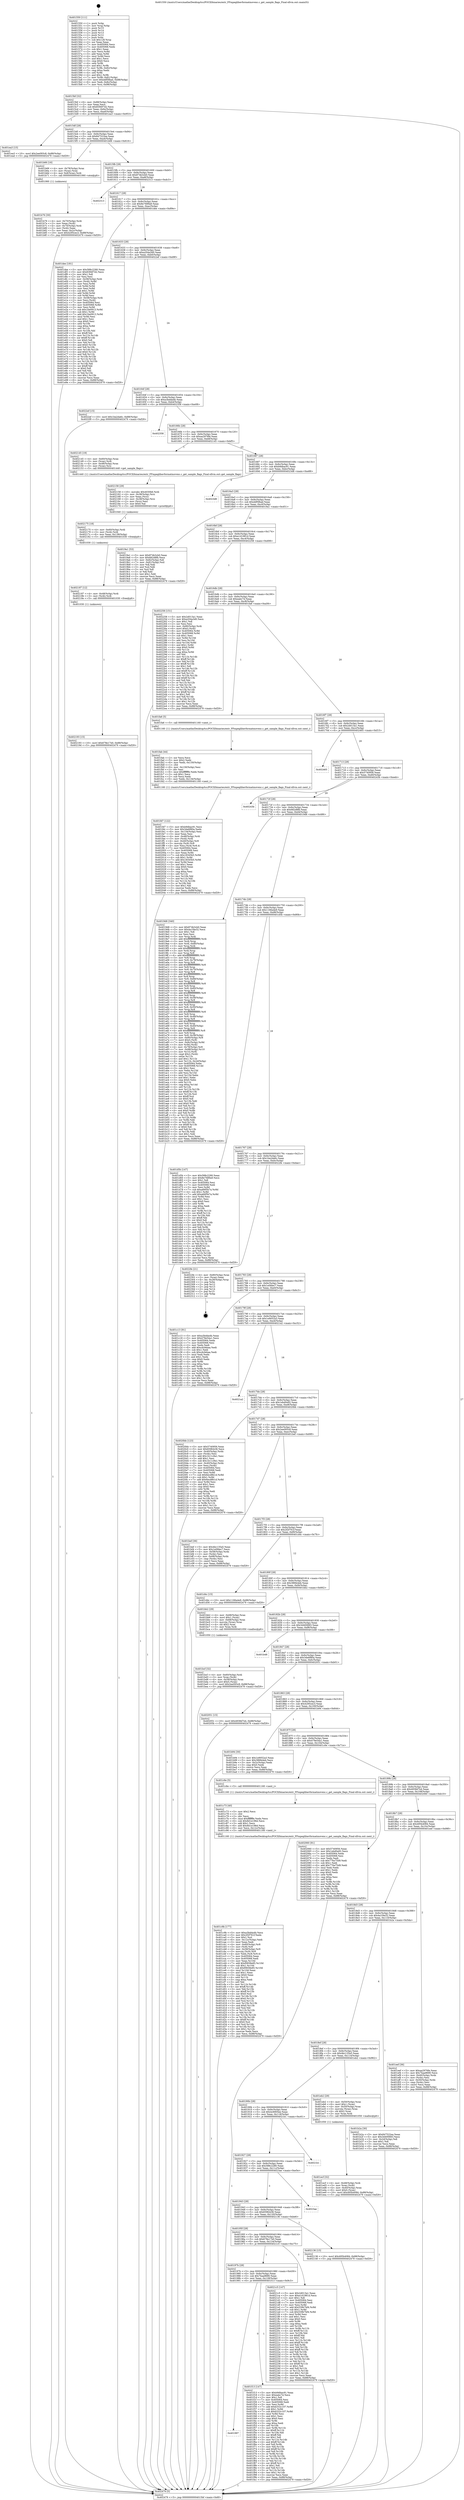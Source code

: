 digraph "0x401550" {
  label = "0x401550 (/mnt/c/Users/mathe/Desktop/tcc/POCII/binaries/extr_FFmpeglibavformatmovenc.c_get_sample_flags_Final-ollvm.out::main(0))"
  labelloc = "t"
  node[shape=record]

  Entry [label="",width=0.3,height=0.3,shape=circle,fillcolor=black,style=filled]
  "0x4015bf" [label="{
     0x4015bf [32]\l
     | [instrs]\l
     &nbsp;&nbsp;0x4015bf \<+6\>: mov -0x88(%rbp),%eax\l
     &nbsp;&nbsp;0x4015c5 \<+2\>: mov %eax,%ecx\l
     &nbsp;&nbsp;0x4015c7 \<+6\>: sub $0x83f497d2,%ecx\l
     &nbsp;&nbsp;0x4015cd \<+6\>: mov %eax,-0x9c(%rbp)\l
     &nbsp;&nbsp;0x4015d3 \<+6\>: mov %ecx,-0xa0(%rbp)\l
     &nbsp;&nbsp;0x4015d9 \<+6\>: je 0000000000401ea3 \<main+0x953\>\l
  }"]
  "0x401ea3" [label="{
     0x401ea3 [15]\l
     | [instrs]\l
     &nbsp;&nbsp;0x401ea3 \<+10\>: movl $0x2ee093c8,-0x88(%rbp)\l
     &nbsp;&nbsp;0x401ead \<+5\>: jmp 0000000000402479 \<main+0xf29\>\l
  }"]
  "0x4015df" [label="{
     0x4015df [28]\l
     | [instrs]\l
     &nbsp;&nbsp;0x4015df \<+5\>: jmp 00000000004015e4 \<main+0x94\>\l
     &nbsp;&nbsp;0x4015e4 \<+6\>: mov -0x9c(%rbp),%eax\l
     &nbsp;&nbsp;0x4015ea \<+5\>: sub $0x847522ea,%eax\l
     &nbsp;&nbsp;0x4015ef \<+6\>: mov %eax,-0xa4(%rbp)\l
     &nbsp;&nbsp;0x4015f5 \<+6\>: je 0000000000401b66 \<main+0x616\>\l
  }"]
  Exit [label="",width=0.3,height=0.3,shape=circle,fillcolor=black,style=filled,peripheries=2]
  "0x401b66" [label="{
     0x401b66 [16]\l
     | [instrs]\l
     &nbsp;&nbsp;0x401b66 \<+4\>: mov -0x78(%rbp),%rax\l
     &nbsp;&nbsp;0x401b6a \<+3\>: mov (%rax),%rax\l
     &nbsp;&nbsp;0x401b6d \<+4\>: mov 0x8(%rax),%rdi\l
     &nbsp;&nbsp;0x401b71 \<+5\>: call 0000000000401060 \<atoi@plt\>\l
     | [calls]\l
     &nbsp;&nbsp;0x401060 \{1\} (unknown)\l
  }"]
  "0x4015fb" [label="{
     0x4015fb [28]\l
     | [instrs]\l
     &nbsp;&nbsp;0x4015fb \<+5\>: jmp 0000000000401600 \<main+0xb0\>\l
     &nbsp;&nbsp;0x401600 \<+6\>: mov -0x9c(%rbp),%eax\l
     &nbsp;&nbsp;0x401606 \<+5\>: sub $0x874b3cb0,%eax\l
     &nbsp;&nbsp;0x40160b \<+6\>: mov %eax,-0xa8(%rbp)\l
     &nbsp;&nbsp;0x401611 \<+6\>: je 0000000000402313 \<main+0xdc3\>\l
  }"]
  "0x402193" [label="{
     0x402193 [15]\l
     | [instrs]\l
     &nbsp;&nbsp;0x402193 \<+10\>: movl $0x678e17e0,-0x88(%rbp)\l
     &nbsp;&nbsp;0x40219d \<+5\>: jmp 0000000000402479 \<main+0xf29\>\l
  }"]
  "0x402313" [label="{
     0x402313\l
  }", style=dashed]
  "0x401617" [label="{
     0x401617 [28]\l
     | [instrs]\l
     &nbsp;&nbsp;0x401617 \<+5\>: jmp 000000000040161c \<main+0xcc\>\l
     &nbsp;&nbsp;0x40161c \<+6\>: mov -0x9c(%rbp),%eax\l
     &nbsp;&nbsp;0x401622 \<+5\>: sub $0x8e7689a9,%eax\l
     &nbsp;&nbsp;0x401627 \<+6\>: mov %eax,-0xac(%rbp)\l
     &nbsp;&nbsp;0x40162d \<+6\>: je 0000000000401dee \<main+0x89e\>\l
  }"]
  "0x402187" [label="{
     0x402187 [12]\l
     | [instrs]\l
     &nbsp;&nbsp;0x402187 \<+4\>: mov -0x48(%rbp),%rdi\l
     &nbsp;&nbsp;0x40218b \<+3\>: mov (%rdi),%rdi\l
     &nbsp;&nbsp;0x40218e \<+5\>: call 0000000000401030 \<free@plt\>\l
     | [calls]\l
     &nbsp;&nbsp;0x401030 \{1\} (unknown)\l
  }"]
  "0x401dee" [label="{
     0x401dee [181]\l
     | [instrs]\l
     &nbsp;&nbsp;0x401dee \<+5\>: mov $0x588c2280,%eax\l
     &nbsp;&nbsp;0x401df3 \<+5\>: mov $0x83f497d2,%ecx\l
     &nbsp;&nbsp;0x401df8 \<+2\>: mov $0x1,%dl\l
     &nbsp;&nbsp;0x401dfa \<+2\>: xor %esi,%esi\l
     &nbsp;&nbsp;0x401dfc \<+4\>: mov -0x58(%rbp),%rdi\l
     &nbsp;&nbsp;0x401e00 \<+3\>: mov (%rdi),%r8d\l
     &nbsp;&nbsp;0x401e03 \<+3\>: mov %esi,%r9d\l
     &nbsp;&nbsp;0x401e06 \<+3\>: sub %r8d,%r9d\l
     &nbsp;&nbsp;0x401e09 \<+3\>: mov %esi,%r8d\l
     &nbsp;&nbsp;0x401e0c \<+4\>: sub $0x1,%r8d\l
     &nbsp;&nbsp;0x401e10 \<+3\>: add %r8d,%r9d\l
     &nbsp;&nbsp;0x401e13 \<+3\>: sub %r9d,%esi\l
     &nbsp;&nbsp;0x401e16 \<+4\>: mov -0x58(%rbp),%rdi\l
     &nbsp;&nbsp;0x401e1a \<+2\>: mov %esi,(%rdi)\l
     &nbsp;&nbsp;0x401e1c \<+7\>: mov 0x405064,%esi\l
     &nbsp;&nbsp;0x401e23 \<+8\>: mov 0x405068,%r8d\l
     &nbsp;&nbsp;0x401e2b \<+3\>: mov %esi,%r9d\l
     &nbsp;&nbsp;0x401e2e \<+7\>: sub $0x1be0913,%r9d\l
     &nbsp;&nbsp;0x401e35 \<+4\>: sub $0x1,%r9d\l
     &nbsp;&nbsp;0x401e39 \<+7\>: add $0x1be0913,%r9d\l
     &nbsp;&nbsp;0x401e40 \<+4\>: imul %r9d,%esi\l
     &nbsp;&nbsp;0x401e44 \<+3\>: and $0x1,%esi\l
     &nbsp;&nbsp;0x401e47 \<+3\>: cmp $0x0,%esi\l
     &nbsp;&nbsp;0x401e4a \<+4\>: sete %r10b\l
     &nbsp;&nbsp;0x401e4e \<+4\>: cmp $0xa,%r8d\l
     &nbsp;&nbsp;0x401e52 \<+4\>: setl %r11b\l
     &nbsp;&nbsp;0x401e56 \<+3\>: mov %r10b,%bl\l
     &nbsp;&nbsp;0x401e59 \<+3\>: xor $0xff,%bl\l
     &nbsp;&nbsp;0x401e5c \<+3\>: mov %r11b,%r14b\l
     &nbsp;&nbsp;0x401e5f \<+4\>: xor $0xff,%r14b\l
     &nbsp;&nbsp;0x401e63 \<+3\>: xor $0x0,%dl\l
     &nbsp;&nbsp;0x401e66 \<+3\>: mov %bl,%r15b\l
     &nbsp;&nbsp;0x401e69 \<+4\>: and $0x0,%r15b\l
     &nbsp;&nbsp;0x401e6d \<+3\>: and %dl,%r10b\l
     &nbsp;&nbsp;0x401e70 \<+3\>: mov %r14b,%r12b\l
     &nbsp;&nbsp;0x401e73 \<+4\>: and $0x0,%r12b\l
     &nbsp;&nbsp;0x401e77 \<+3\>: and %dl,%r11b\l
     &nbsp;&nbsp;0x401e7a \<+3\>: or %r10b,%r15b\l
     &nbsp;&nbsp;0x401e7d \<+3\>: or %r11b,%r12b\l
     &nbsp;&nbsp;0x401e80 \<+3\>: xor %r12b,%r15b\l
     &nbsp;&nbsp;0x401e83 \<+3\>: or %r14b,%bl\l
     &nbsp;&nbsp;0x401e86 \<+3\>: xor $0xff,%bl\l
     &nbsp;&nbsp;0x401e89 \<+3\>: or $0x0,%dl\l
     &nbsp;&nbsp;0x401e8c \<+2\>: and %dl,%bl\l
     &nbsp;&nbsp;0x401e8e \<+3\>: or %bl,%r15b\l
     &nbsp;&nbsp;0x401e91 \<+4\>: test $0x1,%r15b\l
     &nbsp;&nbsp;0x401e95 \<+3\>: cmovne %ecx,%eax\l
     &nbsp;&nbsp;0x401e98 \<+6\>: mov %eax,-0x88(%rbp)\l
     &nbsp;&nbsp;0x401e9e \<+5\>: jmp 0000000000402479 \<main+0xf29\>\l
  }"]
  "0x401633" [label="{
     0x401633 [28]\l
     | [instrs]\l
     &nbsp;&nbsp;0x401633 \<+5\>: jmp 0000000000401638 \<main+0xe8\>\l
     &nbsp;&nbsp;0x401638 \<+6\>: mov -0x9c(%rbp),%eax\l
     &nbsp;&nbsp;0x40163e \<+5\>: sub $0xa204a3d0,%eax\l
     &nbsp;&nbsp;0x401643 \<+6\>: mov %eax,-0xb0(%rbp)\l
     &nbsp;&nbsp;0x401649 \<+6\>: je 00000000004022ef \<main+0xd9f\>\l
  }"]
  "0x402175" [label="{
     0x402175 [18]\l
     | [instrs]\l
     &nbsp;&nbsp;0x402175 \<+4\>: mov -0x60(%rbp),%rdi\l
     &nbsp;&nbsp;0x402179 \<+3\>: mov (%rdi),%rdi\l
     &nbsp;&nbsp;0x40217c \<+6\>: mov %eax,-0x138(%rbp)\l
     &nbsp;&nbsp;0x402182 \<+5\>: call 0000000000401030 \<free@plt\>\l
     | [calls]\l
     &nbsp;&nbsp;0x401030 \{1\} (unknown)\l
  }"]
  "0x4022ef" [label="{
     0x4022ef [15]\l
     | [instrs]\l
     &nbsp;&nbsp;0x4022ef \<+10\>: movl $0x1ba2da6c,-0x88(%rbp)\l
     &nbsp;&nbsp;0x4022f9 \<+5\>: jmp 0000000000402479 \<main+0xf29\>\l
  }"]
  "0x40164f" [label="{
     0x40164f [28]\l
     | [instrs]\l
     &nbsp;&nbsp;0x40164f \<+5\>: jmp 0000000000401654 \<main+0x104\>\l
     &nbsp;&nbsp;0x401654 \<+6\>: mov -0x9c(%rbp),%eax\l
     &nbsp;&nbsp;0x40165a \<+5\>: sub $0xa3bdda4b,%eax\l
     &nbsp;&nbsp;0x40165f \<+6\>: mov %eax,-0xb4(%rbp)\l
     &nbsp;&nbsp;0x401665 \<+6\>: je 0000000000402358 \<main+0xe08\>\l
  }"]
  "0x402158" [label="{
     0x402158 [29]\l
     | [instrs]\l
     &nbsp;&nbsp;0x402158 \<+10\>: movabs $0x4030b6,%rdi\l
     &nbsp;&nbsp;0x402162 \<+4\>: mov -0x38(%rbp),%rsi\l
     &nbsp;&nbsp;0x402166 \<+2\>: mov %eax,(%rsi)\l
     &nbsp;&nbsp;0x402168 \<+4\>: mov -0x38(%rbp),%rsi\l
     &nbsp;&nbsp;0x40216c \<+2\>: mov (%rsi),%esi\l
     &nbsp;&nbsp;0x40216e \<+2\>: mov $0x0,%al\l
     &nbsp;&nbsp;0x402170 \<+5\>: call 0000000000401040 \<printf@plt\>\l
     | [calls]\l
     &nbsp;&nbsp;0x401040 \{1\} (unknown)\l
  }"]
  "0x402358" [label="{
     0x402358\l
  }", style=dashed]
  "0x40166b" [label="{
     0x40166b [28]\l
     | [instrs]\l
     &nbsp;&nbsp;0x40166b \<+5\>: jmp 0000000000401670 \<main+0x120\>\l
     &nbsp;&nbsp;0x401670 \<+6\>: mov -0x9c(%rbp),%eax\l
     &nbsp;&nbsp;0x401676 \<+5\>: sub $0xaa2976fe,%eax\l
     &nbsp;&nbsp;0x40167b \<+6\>: mov %eax,-0xb8(%rbp)\l
     &nbsp;&nbsp;0x401681 \<+6\>: je 0000000000402145 \<main+0xbf5\>\l
  }"]
  "0x401fd7" [label="{
     0x401fd7 [122]\l
     | [instrs]\l
     &nbsp;&nbsp;0x401fd7 \<+5\>: mov $0xb9dbac91,%ecx\l
     &nbsp;&nbsp;0x401fdc \<+5\>: mov $0x3de6f80a,%edx\l
     &nbsp;&nbsp;0x401fe1 \<+6\>: mov -0x134(%rbp),%esi\l
     &nbsp;&nbsp;0x401fe7 \<+3\>: imul %eax,%esi\l
     &nbsp;&nbsp;0x401fea \<+4\>: mov -0x48(%rbp),%rdi\l
     &nbsp;&nbsp;0x401fee \<+3\>: mov (%rdi),%rdi\l
     &nbsp;&nbsp;0x401ff1 \<+4\>: mov -0x40(%rbp),%r8\l
     &nbsp;&nbsp;0x401ff5 \<+3\>: movslq (%r8),%r8\l
     &nbsp;&nbsp;0x401ff8 \<+4\>: mov %esi,(%rdi,%r8,4)\l
     &nbsp;&nbsp;0x401ffc \<+7\>: mov 0x405064,%eax\l
     &nbsp;&nbsp;0x402003 \<+7\>: mov 0x405068,%esi\l
     &nbsp;&nbsp;0x40200a \<+3\>: mov %eax,%r9d\l
     &nbsp;&nbsp;0x40200d \<+7\>: sub $0x18345b5,%r9d\l
     &nbsp;&nbsp;0x402014 \<+4\>: sub $0x1,%r9d\l
     &nbsp;&nbsp;0x402018 \<+7\>: add $0x18345b5,%r9d\l
     &nbsp;&nbsp;0x40201f \<+4\>: imul %r9d,%eax\l
     &nbsp;&nbsp;0x402023 \<+3\>: and $0x1,%eax\l
     &nbsp;&nbsp;0x402026 \<+3\>: cmp $0x0,%eax\l
     &nbsp;&nbsp;0x402029 \<+4\>: sete %r10b\l
     &nbsp;&nbsp;0x40202d \<+3\>: cmp $0xa,%esi\l
     &nbsp;&nbsp;0x402030 \<+4\>: setl %r11b\l
     &nbsp;&nbsp;0x402034 \<+3\>: mov %r10b,%bl\l
     &nbsp;&nbsp;0x402037 \<+3\>: and %r11b,%bl\l
     &nbsp;&nbsp;0x40203a \<+3\>: xor %r11b,%r10b\l
     &nbsp;&nbsp;0x40203d \<+3\>: or %r10b,%bl\l
     &nbsp;&nbsp;0x402040 \<+3\>: test $0x1,%bl\l
     &nbsp;&nbsp;0x402043 \<+3\>: cmovne %edx,%ecx\l
     &nbsp;&nbsp;0x402046 \<+6\>: mov %ecx,-0x88(%rbp)\l
     &nbsp;&nbsp;0x40204c \<+5\>: jmp 0000000000402479 \<main+0xf29\>\l
  }"]
  "0x402145" [label="{
     0x402145 [19]\l
     | [instrs]\l
     &nbsp;&nbsp;0x402145 \<+4\>: mov -0x60(%rbp),%rax\l
     &nbsp;&nbsp;0x402149 \<+3\>: mov (%rax),%rdi\l
     &nbsp;&nbsp;0x40214c \<+4\>: mov -0x48(%rbp),%rax\l
     &nbsp;&nbsp;0x402150 \<+3\>: mov (%rax),%rsi\l
     &nbsp;&nbsp;0x402153 \<+5\>: call 0000000000401440 \<get_sample_flags\>\l
     | [calls]\l
     &nbsp;&nbsp;0x401440 \{1\} (/mnt/c/Users/mathe/Desktop/tcc/POCII/binaries/extr_FFmpeglibavformatmovenc.c_get_sample_flags_Final-ollvm.out::get_sample_flags)\l
  }"]
  "0x401687" [label="{
     0x401687 [28]\l
     | [instrs]\l
     &nbsp;&nbsp;0x401687 \<+5\>: jmp 000000000040168c \<main+0x13c\>\l
     &nbsp;&nbsp;0x40168c \<+6\>: mov -0x9c(%rbp),%eax\l
     &nbsp;&nbsp;0x401692 \<+5\>: sub $0xb9dbac91,%eax\l
     &nbsp;&nbsp;0x401697 \<+6\>: mov %eax,-0xbc(%rbp)\l
     &nbsp;&nbsp;0x40169d \<+6\>: je 00000000004023d8 \<main+0xe88\>\l
  }"]
  "0x401fab" [label="{
     0x401fab [44]\l
     | [instrs]\l
     &nbsp;&nbsp;0x401fab \<+2\>: xor %ecx,%ecx\l
     &nbsp;&nbsp;0x401fad \<+5\>: mov $0x2,%edx\l
     &nbsp;&nbsp;0x401fb2 \<+6\>: mov %edx,-0x130(%rbp)\l
     &nbsp;&nbsp;0x401fb8 \<+1\>: cltd\l
     &nbsp;&nbsp;0x401fb9 \<+6\>: mov -0x130(%rbp),%esi\l
     &nbsp;&nbsp;0x401fbf \<+2\>: idiv %esi\l
     &nbsp;&nbsp;0x401fc1 \<+6\>: imul $0xfffffffe,%edx,%edx\l
     &nbsp;&nbsp;0x401fc7 \<+3\>: sub $0x1,%ecx\l
     &nbsp;&nbsp;0x401fca \<+2\>: sub %ecx,%edx\l
     &nbsp;&nbsp;0x401fcc \<+6\>: mov %edx,-0x134(%rbp)\l
     &nbsp;&nbsp;0x401fd2 \<+5\>: call 0000000000401160 \<next_i\>\l
     | [calls]\l
     &nbsp;&nbsp;0x401160 \{1\} (/mnt/c/Users/mathe/Desktop/tcc/POCII/binaries/extr_FFmpeglibavformatmovenc.c_get_sample_flags_Final-ollvm.out::next_i)\l
  }"]
  "0x4023d8" [label="{
     0x4023d8\l
  }", style=dashed]
  "0x4016a3" [label="{
     0x4016a3 [28]\l
     | [instrs]\l
     &nbsp;&nbsp;0x4016a3 \<+5\>: jmp 00000000004016a8 \<main+0x158\>\l
     &nbsp;&nbsp;0x4016a8 \<+6\>: mov -0x9c(%rbp),%eax\l
     &nbsp;&nbsp;0x4016ae \<+5\>: sub $0xddf5fbad,%eax\l
     &nbsp;&nbsp;0x4016b3 \<+6\>: mov %eax,-0xc0(%rbp)\l
     &nbsp;&nbsp;0x4016b9 \<+6\>: je 00000000004019a1 \<main+0x451\>\l
  }"]
  "0x401997" [label="{
     0x401997\l
  }", style=dashed]
  "0x4019a1" [label="{
     0x4019a1 [53]\l
     | [instrs]\l
     &nbsp;&nbsp;0x4019a1 \<+5\>: mov $0x874b3cb0,%eax\l
     &nbsp;&nbsp;0x4019a6 \<+5\>: mov $0x682d8fb,%ecx\l
     &nbsp;&nbsp;0x4019ab \<+6\>: mov -0x82(%rbp),%dl\l
     &nbsp;&nbsp;0x4019b1 \<+7\>: mov -0x81(%rbp),%sil\l
     &nbsp;&nbsp;0x4019b8 \<+3\>: mov %dl,%dil\l
     &nbsp;&nbsp;0x4019bb \<+3\>: and %sil,%dil\l
     &nbsp;&nbsp;0x4019be \<+3\>: xor %sil,%dl\l
     &nbsp;&nbsp;0x4019c1 \<+3\>: or %dl,%dil\l
     &nbsp;&nbsp;0x4019c4 \<+4\>: test $0x1,%dil\l
     &nbsp;&nbsp;0x4019c8 \<+3\>: cmovne %ecx,%eax\l
     &nbsp;&nbsp;0x4019cb \<+6\>: mov %eax,-0x88(%rbp)\l
     &nbsp;&nbsp;0x4019d1 \<+5\>: jmp 0000000000402479 \<main+0xf29\>\l
  }"]
  "0x4016bf" [label="{
     0x4016bf [28]\l
     | [instrs]\l
     &nbsp;&nbsp;0x4016bf \<+5\>: jmp 00000000004016c4 \<main+0x174\>\l
     &nbsp;&nbsp;0x4016c4 \<+6\>: mov -0x9c(%rbp),%eax\l
     &nbsp;&nbsp;0x4016ca \<+5\>: sub $0xe1d1981d,%eax\l
     &nbsp;&nbsp;0x4016cf \<+6\>: mov %eax,-0xc4(%rbp)\l
     &nbsp;&nbsp;0x4016d5 \<+6\>: je 0000000000402258 \<main+0xd08\>\l
  }"]
  "0x402479" [label="{
     0x402479 [5]\l
     | [instrs]\l
     &nbsp;&nbsp;0x402479 \<+5\>: jmp 00000000004015bf \<main+0x6f\>\l
  }"]
  "0x401550" [label="{
     0x401550 [111]\l
     | [instrs]\l
     &nbsp;&nbsp;0x401550 \<+1\>: push %rbp\l
     &nbsp;&nbsp;0x401551 \<+3\>: mov %rsp,%rbp\l
     &nbsp;&nbsp;0x401554 \<+2\>: push %r15\l
     &nbsp;&nbsp;0x401556 \<+2\>: push %r14\l
     &nbsp;&nbsp;0x401558 \<+2\>: push %r13\l
     &nbsp;&nbsp;0x40155a \<+2\>: push %r12\l
     &nbsp;&nbsp;0x40155c \<+1\>: push %rbx\l
     &nbsp;&nbsp;0x40155d \<+7\>: sub $0x128,%rsp\l
     &nbsp;&nbsp;0x401564 \<+2\>: xor %eax,%eax\l
     &nbsp;&nbsp;0x401566 \<+7\>: mov 0x405064,%ecx\l
     &nbsp;&nbsp;0x40156d \<+7\>: mov 0x405068,%edx\l
     &nbsp;&nbsp;0x401574 \<+3\>: sub $0x1,%eax\l
     &nbsp;&nbsp;0x401577 \<+3\>: mov %ecx,%r8d\l
     &nbsp;&nbsp;0x40157a \<+3\>: add %eax,%r8d\l
     &nbsp;&nbsp;0x40157d \<+4\>: imul %r8d,%ecx\l
     &nbsp;&nbsp;0x401581 \<+3\>: and $0x1,%ecx\l
     &nbsp;&nbsp;0x401584 \<+3\>: cmp $0x0,%ecx\l
     &nbsp;&nbsp;0x401587 \<+4\>: sete %r9b\l
     &nbsp;&nbsp;0x40158b \<+4\>: and $0x1,%r9b\l
     &nbsp;&nbsp;0x40158f \<+7\>: mov %r9b,-0x82(%rbp)\l
     &nbsp;&nbsp;0x401596 \<+3\>: cmp $0xa,%edx\l
     &nbsp;&nbsp;0x401599 \<+4\>: setl %r9b\l
     &nbsp;&nbsp;0x40159d \<+4\>: and $0x1,%r9b\l
     &nbsp;&nbsp;0x4015a1 \<+7\>: mov %r9b,-0x81(%rbp)\l
     &nbsp;&nbsp;0x4015a8 \<+10\>: movl $0xddf5fbad,-0x88(%rbp)\l
     &nbsp;&nbsp;0x4015b2 \<+6\>: mov %edi,-0x8c(%rbp)\l
     &nbsp;&nbsp;0x4015b8 \<+7\>: mov %rsi,-0x98(%rbp)\l
  }"]
  "0x401f13" [label="{
     0x401f13 [147]\l
     | [instrs]\l
     &nbsp;&nbsp;0x401f13 \<+5\>: mov $0xb9dbac91,%eax\l
     &nbsp;&nbsp;0x401f18 \<+5\>: mov $0xeabc7d,%ecx\l
     &nbsp;&nbsp;0x401f1d \<+2\>: mov $0x1,%dl\l
     &nbsp;&nbsp;0x401f1f \<+7\>: mov 0x405064,%esi\l
     &nbsp;&nbsp;0x401f26 \<+7\>: mov 0x405068,%edi\l
     &nbsp;&nbsp;0x401f2d \<+3\>: mov %esi,%r8d\l
     &nbsp;&nbsp;0x401f30 \<+7\>: add $0xb332c107,%r8d\l
     &nbsp;&nbsp;0x401f37 \<+4\>: sub $0x1,%r8d\l
     &nbsp;&nbsp;0x401f3b \<+7\>: sub $0xb332c107,%r8d\l
     &nbsp;&nbsp;0x401f42 \<+4\>: imul %r8d,%esi\l
     &nbsp;&nbsp;0x401f46 \<+3\>: and $0x1,%esi\l
     &nbsp;&nbsp;0x401f49 \<+3\>: cmp $0x0,%esi\l
     &nbsp;&nbsp;0x401f4c \<+4\>: sete %r9b\l
     &nbsp;&nbsp;0x401f50 \<+3\>: cmp $0xa,%edi\l
     &nbsp;&nbsp;0x401f53 \<+4\>: setl %r10b\l
     &nbsp;&nbsp;0x401f57 \<+3\>: mov %r9b,%r11b\l
     &nbsp;&nbsp;0x401f5a \<+4\>: xor $0xff,%r11b\l
     &nbsp;&nbsp;0x401f5e \<+3\>: mov %r10b,%bl\l
     &nbsp;&nbsp;0x401f61 \<+3\>: xor $0xff,%bl\l
     &nbsp;&nbsp;0x401f64 \<+3\>: xor $0x1,%dl\l
     &nbsp;&nbsp;0x401f67 \<+3\>: mov %r11b,%r14b\l
     &nbsp;&nbsp;0x401f6a \<+4\>: and $0xff,%r14b\l
     &nbsp;&nbsp;0x401f6e \<+3\>: and %dl,%r9b\l
     &nbsp;&nbsp;0x401f71 \<+3\>: mov %bl,%r15b\l
     &nbsp;&nbsp;0x401f74 \<+4\>: and $0xff,%r15b\l
     &nbsp;&nbsp;0x401f78 \<+3\>: and %dl,%r10b\l
     &nbsp;&nbsp;0x401f7b \<+3\>: or %r9b,%r14b\l
     &nbsp;&nbsp;0x401f7e \<+3\>: or %r10b,%r15b\l
     &nbsp;&nbsp;0x401f81 \<+3\>: xor %r15b,%r14b\l
     &nbsp;&nbsp;0x401f84 \<+3\>: or %bl,%r11b\l
     &nbsp;&nbsp;0x401f87 \<+4\>: xor $0xff,%r11b\l
     &nbsp;&nbsp;0x401f8b \<+3\>: or $0x1,%dl\l
     &nbsp;&nbsp;0x401f8e \<+3\>: and %dl,%r11b\l
     &nbsp;&nbsp;0x401f91 \<+3\>: or %r11b,%r14b\l
     &nbsp;&nbsp;0x401f94 \<+4\>: test $0x1,%r14b\l
     &nbsp;&nbsp;0x401f98 \<+3\>: cmovne %ecx,%eax\l
     &nbsp;&nbsp;0x401f9b \<+6\>: mov %eax,-0x88(%rbp)\l
     &nbsp;&nbsp;0x401fa1 \<+5\>: jmp 0000000000402479 \<main+0xf29\>\l
  }"]
  "0x402258" [label="{
     0x402258 [151]\l
     | [instrs]\l
     &nbsp;&nbsp;0x402258 \<+5\>: mov $0x2d013a1,%eax\l
     &nbsp;&nbsp;0x40225d \<+5\>: mov $0xa204a3d0,%ecx\l
     &nbsp;&nbsp;0x402262 \<+2\>: mov $0x1,%dl\l
     &nbsp;&nbsp;0x402264 \<+2\>: xor %esi,%esi\l
     &nbsp;&nbsp;0x402266 \<+4\>: mov -0x80(%rbp),%rdi\l
     &nbsp;&nbsp;0x40226a \<+6\>: movl $0x0,(%rdi)\l
     &nbsp;&nbsp;0x402270 \<+8\>: mov 0x405064,%r8d\l
     &nbsp;&nbsp;0x402278 \<+8\>: mov 0x405068,%r9d\l
     &nbsp;&nbsp;0x402280 \<+3\>: sub $0x1,%esi\l
     &nbsp;&nbsp;0x402283 \<+3\>: mov %r8d,%r10d\l
     &nbsp;&nbsp;0x402286 \<+3\>: add %esi,%r10d\l
     &nbsp;&nbsp;0x402289 \<+4\>: imul %r10d,%r8d\l
     &nbsp;&nbsp;0x40228d \<+4\>: and $0x1,%r8d\l
     &nbsp;&nbsp;0x402291 \<+4\>: cmp $0x0,%r8d\l
     &nbsp;&nbsp;0x402295 \<+4\>: sete %r11b\l
     &nbsp;&nbsp;0x402299 \<+4\>: cmp $0xa,%r9d\l
     &nbsp;&nbsp;0x40229d \<+3\>: setl %bl\l
     &nbsp;&nbsp;0x4022a0 \<+3\>: mov %r11b,%r14b\l
     &nbsp;&nbsp;0x4022a3 \<+4\>: xor $0xff,%r14b\l
     &nbsp;&nbsp;0x4022a7 \<+3\>: mov %bl,%r15b\l
     &nbsp;&nbsp;0x4022aa \<+4\>: xor $0xff,%r15b\l
     &nbsp;&nbsp;0x4022ae \<+3\>: xor $0x1,%dl\l
     &nbsp;&nbsp;0x4022b1 \<+3\>: mov %r14b,%r12b\l
     &nbsp;&nbsp;0x4022b4 \<+4\>: and $0xff,%r12b\l
     &nbsp;&nbsp;0x4022b8 \<+3\>: and %dl,%r11b\l
     &nbsp;&nbsp;0x4022bb \<+3\>: mov %r15b,%r13b\l
     &nbsp;&nbsp;0x4022be \<+4\>: and $0xff,%r13b\l
     &nbsp;&nbsp;0x4022c2 \<+2\>: and %dl,%bl\l
     &nbsp;&nbsp;0x4022c4 \<+3\>: or %r11b,%r12b\l
     &nbsp;&nbsp;0x4022c7 \<+3\>: or %bl,%r13b\l
     &nbsp;&nbsp;0x4022ca \<+3\>: xor %r13b,%r12b\l
     &nbsp;&nbsp;0x4022cd \<+3\>: or %r15b,%r14b\l
     &nbsp;&nbsp;0x4022d0 \<+4\>: xor $0xff,%r14b\l
     &nbsp;&nbsp;0x4022d4 \<+3\>: or $0x1,%dl\l
     &nbsp;&nbsp;0x4022d7 \<+3\>: and %dl,%r14b\l
     &nbsp;&nbsp;0x4022da \<+3\>: or %r14b,%r12b\l
     &nbsp;&nbsp;0x4022dd \<+4\>: test $0x1,%r12b\l
     &nbsp;&nbsp;0x4022e1 \<+3\>: cmovne %ecx,%eax\l
     &nbsp;&nbsp;0x4022e4 \<+6\>: mov %eax,-0x88(%rbp)\l
     &nbsp;&nbsp;0x4022ea \<+5\>: jmp 0000000000402479 \<main+0xf29\>\l
  }"]
  "0x4016db" [label="{
     0x4016db [28]\l
     | [instrs]\l
     &nbsp;&nbsp;0x4016db \<+5\>: jmp 00000000004016e0 \<main+0x190\>\l
     &nbsp;&nbsp;0x4016e0 \<+6\>: mov -0x9c(%rbp),%eax\l
     &nbsp;&nbsp;0x4016e6 \<+5\>: sub $0xeabc7d,%eax\l
     &nbsp;&nbsp;0x4016eb \<+6\>: mov %eax,-0xc8(%rbp)\l
     &nbsp;&nbsp;0x4016f1 \<+6\>: je 0000000000401fa6 \<main+0xa56\>\l
  }"]
  "0x40197b" [label="{
     0x40197b [28]\l
     | [instrs]\l
     &nbsp;&nbsp;0x40197b \<+5\>: jmp 0000000000401980 \<main+0x430\>\l
     &nbsp;&nbsp;0x401980 \<+6\>: mov -0x9c(%rbp),%eax\l
     &nbsp;&nbsp;0x401986 \<+5\>: sub $0x7baa9690,%eax\l
     &nbsp;&nbsp;0x40198b \<+6\>: mov %eax,-0x128(%rbp)\l
     &nbsp;&nbsp;0x401991 \<+6\>: je 0000000000401f13 \<main+0x9c3\>\l
  }"]
  "0x401fa6" [label="{
     0x401fa6 [5]\l
     | [instrs]\l
     &nbsp;&nbsp;0x401fa6 \<+5\>: call 0000000000401160 \<next_i\>\l
     | [calls]\l
     &nbsp;&nbsp;0x401160 \{1\} (/mnt/c/Users/mathe/Desktop/tcc/POCII/binaries/extr_FFmpeglibavformatmovenc.c_get_sample_flags_Final-ollvm.out::next_i)\l
  }"]
  "0x4016f7" [label="{
     0x4016f7 [28]\l
     | [instrs]\l
     &nbsp;&nbsp;0x4016f7 \<+5\>: jmp 00000000004016fc \<main+0x1ac\>\l
     &nbsp;&nbsp;0x4016fc \<+6\>: mov -0x9c(%rbp),%eax\l
     &nbsp;&nbsp;0x401702 \<+5\>: sub $0x2d013a1,%eax\l
     &nbsp;&nbsp;0x401707 \<+6\>: mov %eax,-0xcc(%rbp)\l
     &nbsp;&nbsp;0x40170d \<+6\>: je 0000000000402465 \<main+0xf15\>\l
  }"]
  "0x4021c5" [label="{
     0x4021c5 [147]\l
     | [instrs]\l
     &nbsp;&nbsp;0x4021c5 \<+5\>: mov $0x2d013a1,%eax\l
     &nbsp;&nbsp;0x4021ca \<+5\>: mov $0xe1d1981d,%ecx\l
     &nbsp;&nbsp;0x4021cf \<+2\>: mov $0x1,%dl\l
     &nbsp;&nbsp;0x4021d1 \<+7\>: mov 0x405064,%esi\l
     &nbsp;&nbsp;0x4021d8 \<+7\>: mov 0x405068,%edi\l
     &nbsp;&nbsp;0x4021df \<+3\>: mov %esi,%r8d\l
     &nbsp;&nbsp;0x4021e2 \<+7\>: add $0x539b7bf4,%r8d\l
     &nbsp;&nbsp;0x4021e9 \<+4\>: sub $0x1,%r8d\l
     &nbsp;&nbsp;0x4021ed \<+7\>: sub $0x539b7bf4,%r8d\l
     &nbsp;&nbsp;0x4021f4 \<+4\>: imul %r8d,%esi\l
     &nbsp;&nbsp;0x4021f8 \<+3\>: and $0x1,%esi\l
     &nbsp;&nbsp;0x4021fb \<+3\>: cmp $0x0,%esi\l
     &nbsp;&nbsp;0x4021fe \<+4\>: sete %r9b\l
     &nbsp;&nbsp;0x402202 \<+3\>: cmp $0xa,%edi\l
     &nbsp;&nbsp;0x402205 \<+4\>: setl %r10b\l
     &nbsp;&nbsp;0x402209 \<+3\>: mov %r9b,%r11b\l
     &nbsp;&nbsp;0x40220c \<+4\>: xor $0xff,%r11b\l
     &nbsp;&nbsp;0x402210 \<+3\>: mov %r10b,%bl\l
     &nbsp;&nbsp;0x402213 \<+3\>: xor $0xff,%bl\l
     &nbsp;&nbsp;0x402216 \<+3\>: xor $0x1,%dl\l
     &nbsp;&nbsp;0x402219 \<+3\>: mov %r11b,%r14b\l
     &nbsp;&nbsp;0x40221c \<+4\>: and $0xff,%r14b\l
     &nbsp;&nbsp;0x402220 \<+3\>: and %dl,%r9b\l
     &nbsp;&nbsp;0x402223 \<+3\>: mov %bl,%r15b\l
     &nbsp;&nbsp;0x402226 \<+4\>: and $0xff,%r15b\l
     &nbsp;&nbsp;0x40222a \<+3\>: and %dl,%r10b\l
     &nbsp;&nbsp;0x40222d \<+3\>: or %r9b,%r14b\l
     &nbsp;&nbsp;0x402230 \<+3\>: or %r10b,%r15b\l
     &nbsp;&nbsp;0x402233 \<+3\>: xor %r15b,%r14b\l
     &nbsp;&nbsp;0x402236 \<+3\>: or %bl,%r11b\l
     &nbsp;&nbsp;0x402239 \<+4\>: xor $0xff,%r11b\l
     &nbsp;&nbsp;0x40223d \<+3\>: or $0x1,%dl\l
     &nbsp;&nbsp;0x402240 \<+3\>: and %dl,%r11b\l
     &nbsp;&nbsp;0x402243 \<+3\>: or %r11b,%r14b\l
     &nbsp;&nbsp;0x402246 \<+4\>: test $0x1,%r14b\l
     &nbsp;&nbsp;0x40224a \<+3\>: cmovne %ecx,%eax\l
     &nbsp;&nbsp;0x40224d \<+6\>: mov %eax,-0x88(%rbp)\l
     &nbsp;&nbsp;0x402253 \<+5\>: jmp 0000000000402479 \<main+0xf29\>\l
  }"]
  "0x402465" [label="{
     0x402465\l
  }", style=dashed]
  "0x401713" [label="{
     0x401713 [28]\l
     | [instrs]\l
     &nbsp;&nbsp;0x401713 \<+5\>: jmp 0000000000401718 \<main+0x1c8\>\l
     &nbsp;&nbsp;0x401718 \<+6\>: mov -0x9c(%rbp),%eax\l
     &nbsp;&nbsp;0x40171e \<+5\>: sub $0x5740956,%eax\l
     &nbsp;&nbsp;0x401723 \<+6\>: mov %eax,-0xd0(%rbp)\l
     &nbsp;&nbsp;0x401729 \<+6\>: je 000000000040243b \<main+0xeeb\>\l
  }"]
  "0x40195f" [label="{
     0x40195f [28]\l
     | [instrs]\l
     &nbsp;&nbsp;0x40195f \<+5\>: jmp 0000000000401964 \<main+0x414\>\l
     &nbsp;&nbsp;0x401964 \<+6\>: mov -0x9c(%rbp),%eax\l
     &nbsp;&nbsp;0x40196a \<+5\>: sub $0x678e17e0,%eax\l
     &nbsp;&nbsp;0x40196f \<+6\>: mov %eax,-0x124(%rbp)\l
     &nbsp;&nbsp;0x401975 \<+6\>: je 00000000004021c5 \<main+0xc75\>\l
  }"]
  "0x40243b" [label="{
     0x40243b\l
  }", style=dashed]
  "0x40172f" [label="{
     0x40172f [28]\l
     | [instrs]\l
     &nbsp;&nbsp;0x40172f \<+5\>: jmp 0000000000401734 \<main+0x1e4\>\l
     &nbsp;&nbsp;0x401734 \<+6\>: mov -0x9c(%rbp),%eax\l
     &nbsp;&nbsp;0x40173a \<+5\>: sub $0x682d8fb,%eax\l
     &nbsp;&nbsp;0x40173f \<+6\>: mov %eax,-0xd4(%rbp)\l
     &nbsp;&nbsp;0x401745 \<+6\>: je 00000000004019d6 \<main+0x486\>\l
  }"]
  "0x402136" [label="{
     0x402136 [15]\l
     | [instrs]\l
     &nbsp;&nbsp;0x402136 \<+10\>: movl $0x495b4084,-0x88(%rbp)\l
     &nbsp;&nbsp;0x402140 \<+5\>: jmp 0000000000402479 \<main+0xf29\>\l
  }"]
  "0x4019d6" [label="{
     0x4019d6 [340]\l
     | [instrs]\l
     &nbsp;&nbsp;0x4019d6 \<+5\>: mov $0x874b3cb0,%eax\l
     &nbsp;&nbsp;0x4019db \<+5\>: mov $0x4a1f4e32,%ecx\l
     &nbsp;&nbsp;0x4019e0 \<+2\>: mov $0x1,%dl\l
     &nbsp;&nbsp;0x4019e2 \<+2\>: xor %esi,%esi\l
     &nbsp;&nbsp;0x4019e4 \<+3\>: mov %rsp,%rdi\l
     &nbsp;&nbsp;0x4019e7 \<+4\>: add $0xfffffffffffffff0,%rdi\l
     &nbsp;&nbsp;0x4019eb \<+3\>: mov %rdi,%rsp\l
     &nbsp;&nbsp;0x4019ee \<+4\>: mov %rdi,-0x80(%rbp)\l
     &nbsp;&nbsp;0x4019f2 \<+3\>: mov %rsp,%rdi\l
     &nbsp;&nbsp;0x4019f5 \<+4\>: add $0xfffffffffffffff0,%rdi\l
     &nbsp;&nbsp;0x4019f9 \<+3\>: mov %rdi,%rsp\l
     &nbsp;&nbsp;0x4019fc \<+3\>: mov %rsp,%r8\l
     &nbsp;&nbsp;0x4019ff \<+4\>: add $0xfffffffffffffff0,%r8\l
     &nbsp;&nbsp;0x401a03 \<+3\>: mov %r8,%rsp\l
     &nbsp;&nbsp;0x401a06 \<+4\>: mov %r8,-0x78(%rbp)\l
     &nbsp;&nbsp;0x401a0a \<+3\>: mov %rsp,%r8\l
     &nbsp;&nbsp;0x401a0d \<+4\>: add $0xfffffffffffffff0,%r8\l
     &nbsp;&nbsp;0x401a11 \<+3\>: mov %r8,%rsp\l
     &nbsp;&nbsp;0x401a14 \<+4\>: mov %r8,-0x70(%rbp)\l
     &nbsp;&nbsp;0x401a18 \<+3\>: mov %rsp,%r8\l
     &nbsp;&nbsp;0x401a1b \<+4\>: add $0xfffffffffffffff0,%r8\l
     &nbsp;&nbsp;0x401a1f \<+3\>: mov %r8,%rsp\l
     &nbsp;&nbsp;0x401a22 \<+4\>: mov %r8,-0x68(%rbp)\l
     &nbsp;&nbsp;0x401a26 \<+3\>: mov %rsp,%r8\l
     &nbsp;&nbsp;0x401a29 \<+4\>: add $0xfffffffffffffff0,%r8\l
     &nbsp;&nbsp;0x401a2d \<+3\>: mov %r8,%rsp\l
     &nbsp;&nbsp;0x401a30 \<+4\>: mov %r8,-0x60(%rbp)\l
     &nbsp;&nbsp;0x401a34 \<+3\>: mov %rsp,%r8\l
     &nbsp;&nbsp;0x401a37 \<+4\>: add $0xfffffffffffffff0,%r8\l
     &nbsp;&nbsp;0x401a3b \<+3\>: mov %r8,%rsp\l
     &nbsp;&nbsp;0x401a3e \<+4\>: mov %r8,-0x58(%rbp)\l
     &nbsp;&nbsp;0x401a42 \<+3\>: mov %rsp,%r8\l
     &nbsp;&nbsp;0x401a45 \<+4\>: add $0xfffffffffffffff0,%r8\l
     &nbsp;&nbsp;0x401a49 \<+3\>: mov %r8,%rsp\l
     &nbsp;&nbsp;0x401a4c \<+4\>: mov %r8,-0x50(%rbp)\l
     &nbsp;&nbsp;0x401a50 \<+3\>: mov %rsp,%r8\l
     &nbsp;&nbsp;0x401a53 \<+4\>: add $0xfffffffffffffff0,%r8\l
     &nbsp;&nbsp;0x401a57 \<+3\>: mov %r8,%rsp\l
     &nbsp;&nbsp;0x401a5a \<+4\>: mov %r8,-0x48(%rbp)\l
     &nbsp;&nbsp;0x401a5e \<+3\>: mov %rsp,%r8\l
     &nbsp;&nbsp;0x401a61 \<+4\>: add $0xfffffffffffffff0,%r8\l
     &nbsp;&nbsp;0x401a65 \<+3\>: mov %r8,%rsp\l
     &nbsp;&nbsp;0x401a68 \<+4\>: mov %r8,-0x40(%rbp)\l
     &nbsp;&nbsp;0x401a6c \<+3\>: mov %rsp,%r8\l
     &nbsp;&nbsp;0x401a6f \<+4\>: add $0xfffffffffffffff0,%r8\l
     &nbsp;&nbsp;0x401a73 \<+3\>: mov %r8,%rsp\l
     &nbsp;&nbsp;0x401a76 \<+4\>: mov %r8,-0x38(%rbp)\l
     &nbsp;&nbsp;0x401a7a \<+4\>: mov -0x80(%rbp),%r8\l
     &nbsp;&nbsp;0x401a7e \<+7\>: movl $0x0,(%r8)\l
     &nbsp;&nbsp;0x401a85 \<+7\>: mov -0x8c(%rbp),%r9d\l
     &nbsp;&nbsp;0x401a8c \<+3\>: mov %r9d,(%rdi)\l
     &nbsp;&nbsp;0x401a8f \<+4\>: mov -0x78(%rbp),%r8\l
     &nbsp;&nbsp;0x401a93 \<+7\>: mov -0x98(%rbp),%r10\l
     &nbsp;&nbsp;0x401a9a \<+3\>: mov %r10,(%r8)\l
     &nbsp;&nbsp;0x401a9d \<+3\>: cmpl $0x2,(%rdi)\l
     &nbsp;&nbsp;0x401aa0 \<+4\>: setne %r11b\l
     &nbsp;&nbsp;0x401aa4 \<+4\>: and $0x1,%r11b\l
     &nbsp;&nbsp;0x401aa8 \<+4\>: mov %r11b,-0x2d(%rbp)\l
     &nbsp;&nbsp;0x401aac \<+7\>: mov 0x405064,%ebx\l
     &nbsp;&nbsp;0x401ab3 \<+8\>: mov 0x405068,%r14d\l
     &nbsp;&nbsp;0x401abb \<+3\>: sub $0x1,%esi\l
     &nbsp;&nbsp;0x401abe \<+3\>: mov %ebx,%r15d\l
     &nbsp;&nbsp;0x401ac1 \<+3\>: add %esi,%r15d\l
     &nbsp;&nbsp;0x401ac4 \<+4\>: imul %r15d,%ebx\l
     &nbsp;&nbsp;0x401ac8 \<+3\>: and $0x1,%ebx\l
     &nbsp;&nbsp;0x401acb \<+3\>: cmp $0x0,%ebx\l
     &nbsp;&nbsp;0x401ace \<+4\>: sete %r11b\l
     &nbsp;&nbsp;0x401ad2 \<+4\>: cmp $0xa,%r14d\l
     &nbsp;&nbsp;0x401ad6 \<+4\>: setl %r12b\l
     &nbsp;&nbsp;0x401ada \<+3\>: mov %r11b,%r13b\l
     &nbsp;&nbsp;0x401add \<+4\>: xor $0xff,%r13b\l
     &nbsp;&nbsp;0x401ae1 \<+3\>: mov %r12b,%sil\l
     &nbsp;&nbsp;0x401ae4 \<+4\>: xor $0xff,%sil\l
     &nbsp;&nbsp;0x401ae8 \<+3\>: xor $0x0,%dl\l
     &nbsp;&nbsp;0x401aeb \<+3\>: mov %r13b,%dil\l
     &nbsp;&nbsp;0x401aee \<+4\>: and $0x0,%dil\l
     &nbsp;&nbsp;0x401af2 \<+3\>: and %dl,%r11b\l
     &nbsp;&nbsp;0x401af5 \<+3\>: mov %sil,%r8b\l
     &nbsp;&nbsp;0x401af8 \<+4\>: and $0x0,%r8b\l
     &nbsp;&nbsp;0x401afc \<+3\>: and %dl,%r12b\l
     &nbsp;&nbsp;0x401aff \<+3\>: or %r11b,%dil\l
     &nbsp;&nbsp;0x401b02 \<+3\>: or %r12b,%r8b\l
     &nbsp;&nbsp;0x401b05 \<+3\>: xor %r8b,%dil\l
     &nbsp;&nbsp;0x401b08 \<+3\>: or %sil,%r13b\l
     &nbsp;&nbsp;0x401b0b \<+4\>: xor $0xff,%r13b\l
     &nbsp;&nbsp;0x401b0f \<+3\>: or $0x0,%dl\l
     &nbsp;&nbsp;0x401b12 \<+3\>: and %dl,%r13b\l
     &nbsp;&nbsp;0x401b15 \<+3\>: or %r13b,%dil\l
     &nbsp;&nbsp;0x401b18 \<+4\>: test $0x1,%dil\l
     &nbsp;&nbsp;0x401b1c \<+3\>: cmovne %ecx,%eax\l
     &nbsp;&nbsp;0x401b1f \<+6\>: mov %eax,-0x88(%rbp)\l
     &nbsp;&nbsp;0x401b25 \<+5\>: jmp 0000000000402479 \<main+0xf29\>\l
  }"]
  "0x40174b" [label="{
     0x40174b [28]\l
     | [instrs]\l
     &nbsp;&nbsp;0x40174b \<+5\>: jmp 0000000000401750 \<main+0x200\>\l
     &nbsp;&nbsp;0x401750 \<+6\>: mov -0x9c(%rbp),%eax\l
     &nbsp;&nbsp;0x401756 \<+5\>: sub $0x1166a4e9,%eax\l
     &nbsp;&nbsp;0x40175b \<+6\>: mov %eax,-0xd8(%rbp)\l
     &nbsp;&nbsp;0x401761 \<+6\>: je 0000000000401d5b \<main+0x80b\>\l
  }"]
  "0x401943" [label="{
     0x401943 [28]\l
     | [instrs]\l
     &nbsp;&nbsp;0x401943 \<+5\>: jmp 0000000000401948 \<main+0x3f8\>\l
     &nbsp;&nbsp;0x401948 \<+6\>: mov -0x9c(%rbp),%eax\l
     &nbsp;&nbsp;0x40194e \<+5\>: sub $0x659fcb36,%eax\l
     &nbsp;&nbsp;0x401953 \<+6\>: mov %eax,-0x120(%rbp)\l
     &nbsp;&nbsp;0x401959 \<+6\>: je 0000000000402136 \<main+0xbe6\>\l
  }"]
  "0x4023ae" [label="{
     0x4023ae\l
  }", style=dashed]
  "0x401d5b" [label="{
     0x401d5b [147]\l
     | [instrs]\l
     &nbsp;&nbsp;0x401d5b \<+5\>: mov $0x588c2280,%eax\l
     &nbsp;&nbsp;0x401d60 \<+5\>: mov $0x8e7689a9,%ecx\l
     &nbsp;&nbsp;0x401d65 \<+2\>: mov $0x1,%dl\l
     &nbsp;&nbsp;0x401d67 \<+7\>: mov 0x405064,%esi\l
     &nbsp;&nbsp;0x401d6e \<+7\>: mov 0x405068,%edi\l
     &nbsp;&nbsp;0x401d75 \<+3\>: mov %esi,%r8d\l
     &nbsp;&nbsp;0x401d78 \<+7\>: sub $0xa66f5b7a,%r8d\l
     &nbsp;&nbsp;0x401d7f \<+4\>: sub $0x1,%r8d\l
     &nbsp;&nbsp;0x401d83 \<+7\>: add $0xa66f5b7a,%r8d\l
     &nbsp;&nbsp;0x401d8a \<+4\>: imul %r8d,%esi\l
     &nbsp;&nbsp;0x401d8e \<+3\>: and $0x1,%esi\l
     &nbsp;&nbsp;0x401d91 \<+3\>: cmp $0x0,%esi\l
     &nbsp;&nbsp;0x401d94 \<+4\>: sete %r9b\l
     &nbsp;&nbsp;0x401d98 \<+3\>: cmp $0xa,%edi\l
     &nbsp;&nbsp;0x401d9b \<+4\>: setl %r10b\l
     &nbsp;&nbsp;0x401d9f \<+3\>: mov %r9b,%r11b\l
     &nbsp;&nbsp;0x401da2 \<+4\>: xor $0xff,%r11b\l
     &nbsp;&nbsp;0x401da6 \<+3\>: mov %r10b,%bl\l
     &nbsp;&nbsp;0x401da9 \<+3\>: xor $0xff,%bl\l
     &nbsp;&nbsp;0x401dac \<+3\>: xor $0x0,%dl\l
     &nbsp;&nbsp;0x401daf \<+3\>: mov %r11b,%r14b\l
     &nbsp;&nbsp;0x401db2 \<+4\>: and $0x0,%r14b\l
     &nbsp;&nbsp;0x401db6 \<+3\>: and %dl,%r9b\l
     &nbsp;&nbsp;0x401db9 \<+3\>: mov %bl,%r15b\l
     &nbsp;&nbsp;0x401dbc \<+4\>: and $0x0,%r15b\l
     &nbsp;&nbsp;0x401dc0 \<+3\>: and %dl,%r10b\l
     &nbsp;&nbsp;0x401dc3 \<+3\>: or %r9b,%r14b\l
     &nbsp;&nbsp;0x401dc6 \<+3\>: or %r10b,%r15b\l
     &nbsp;&nbsp;0x401dc9 \<+3\>: xor %r15b,%r14b\l
     &nbsp;&nbsp;0x401dcc \<+3\>: or %bl,%r11b\l
     &nbsp;&nbsp;0x401dcf \<+4\>: xor $0xff,%r11b\l
     &nbsp;&nbsp;0x401dd3 \<+3\>: or $0x0,%dl\l
     &nbsp;&nbsp;0x401dd6 \<+3\>: and %dl,%r11b\l
     &nbsp;&nbsp;0x401dd9 \<+3\>: or %r11b,%r14b\l
     &nbsp;&nbsp;0x401ddc \<+4\>: test $0x1,%r14b\l
     &nbsp;&nbsp;0x401de0 \<+3\>: cmovne %ecx,%eax\l
     &nbsp;&nbsp;0x401de3 \<+6\>: mov %eax,-0x88(%rbp)\l
     &nbsp;&nbsp;0x401de9 \<+5\>: jmp 0000000000402479 \<main+0xf29\>\l
  }"]
  "0x401767" [label="{
     0x401767 [28]\l
     | [instrs]\l
     &nbsp;&nbsp;0x401767 \<+5\>: jmp 000000000040176c \<main+0x21c\>\l
     &nbsp;&nbsp;0x40176c \<+6\>: mov -0x9c(%rbp),%eax\l
     &nbsp;&nbsp;0x401772 \<+5\>: sub $0x1ba2da6c,%eax\l
     &nbsp;&nbsp;0x401777 \<+6\>: mov %eax,-0xdc(%rbp)\l
     &nbsp;&nbsp;0x40177d \<+6\>: je 00000000004022fe \<main+0xdae\>\l
  }"]
  "0x401927" [label="{
     0x401927 [28]\l
     | [instrs]\l
     &nbsp;&nbsp;0x401927 \<+5\>: jmp 000000000040192c \<main+0x3dc\>\l
     &nbsp;&nbsp;0x40192c \<+6\>: mov -0x9c(%rbp),%eax\l
     &nbsp;&nbsp;0x401932 \<+5\>: sub $0x588c2280,%eax\l
     &nbsp;&nbsp;0x401937 \<+6\>: mov %eax,-0x11c(%rbp)\l
     &nbsp;&nbsp;0x40193d \<+6\>: je 00000000004023ae \<main+0xe5e\>\l
  }"]
  "0x4022fe" [label="{
     0x4022fe [21]\l
     | [instrs]\l
     &nbsp;&nbsp;0x4022fe \<+4\>: mov -0x80(%rbp),%rax\l
     &nbsp;&nbsp;0x402302 \<+2\>: mov (%rax),%eax\l
     &nbsp;&nbsp;0x402304 \<+4\>: lea -0x28(%rbp),%rsp\l
     &nbsp;&nbsp;0x402308 \<+1\>: pop %rbx\l
     &nbsp;&nbsp;0x402309 \<+2\>: pop %r12\l
     &nbsp;&nbsp;0x40230b \<+2\>: pop %r13\l
     &nbsp;&nbsp;0x40230d \<+2\>: pop %r14\l
     &nbsp;&nbsp;0x40230f \<+2\>: pop %r15\l
     &nbsp;&nbsp;0x402311 \<+1\>: pop %rbp\l
     &nbsp;&nbsp;0x402312 \<+1\>: ret\l
  }"]
  "0x401783" [label="{
     0x401783 [28]\l
     | [instrs]\l
     &nbsp;&nbsp;0x401783 \<+5\>: jmp 0000000000401788 \<main+0x238\>\l
     &nbsp;&nbsp;0x401788 \<+6\>: mov -0x9c(%rbp),%eax\l
     &nbsp;&nbsp;0x40178e \<+5\>: sub $0x1e0fdec7,%eax\l
     &nbsp;&nbsp;0x401793 \<+6\>: mov %eax,-0xe0(%rbp)\l
     &nbsp;&nbsp;0x401799 \<+6\>: je 0000000000401c13 \<main+0x6c3\>\l
  }"]
  "0x4021b1" [label="{
     0x4021b1\l
  }", style=dashed]
  "0x401c13" [label="{
     0x401c13 [91]\l
     | [instrs]\l
     &nbsp;&nbsp;0x401c13 \<+5\>: mov $0xa3bdda4b,%eax\l
     &nbsp;&nbsp;0x401c18 \<+5\>: mov $0x479e54a1,%ecx\l
     &nbsp;&nbsp;0x401c1d \<+7\>: mov 0x405064,%edx\l
     &nbsp;&nbsp;0x401c24 \<+7\>: mov 0x405068,%esi\l
     &nbsp;&nbsp;0x401c2b \<+2\>: mov %edx,%edi\l
     &nbsp;&nbsp;0x401c2d \<+6\>: add $0xcdcfebaa,%edi\l
     &nbsp;&nbsp;0x401c33 \<+3\>: sub $0x1,%edi\l
     &nbsp;&nbsp;0x401c36 \<+6\>: sub $0xcdcfebaa,%edi\l
     &nbsp;&nbsp;0x401c3c \<+3\>: imul %edi,%edx\l
     &nbsp;&nbsp;0x401c3f \<+3\>: and $0x1,%edx\l
     &nbsp;&nbsp;0x401c42 \<+3\>: cmp $0x0,%edx\l
     &nbsp;&nbsp;0x401c45 \<+4\>: sete %r8b\l
     &nbsp;&nbsp;0x401c49 \<+3\>: cmp $0xa,%esi\l
     &nbsp;&nbsp;0x401c4c \<+4\>: setl %r9b\l
     &nbsp;&nbsp;0x401c50 \<+3\>: mov %r8b,%r10b\l
     &nbsp;&nbsp;0x401c53 \<+3\>: and %r9b,%r10b\l
     &nbsp;&nbsp;0x401c56 \<+3\>: xor %r9b,%r8b\l
     &nbsp;&nbsp;0x401c59 \<+3\>: or %r8b,%r10b\l
     &nbsp;&nbsp;0x401c5c \<+4\>: test $0x1,%r10b\l
     &nbsp;&nbsp;0x401c60 \<+3\>: cmovne %ecx,%eax\l
     &nbsp;&nbsp;0x401c63 \<+6\>: mov %eax,-0x88(%rbp)\l
     &nbsp;&nbsp;0x401c69 \<+5\>: jmp 0000000000402479 \<main+0xf29\>\l
  }"]
  "0x40179f" [label="{
     0x40179f [28]\l
     | [instrs]\l
     &nbsp;&nbsp;0x40179f \<+5\>: jmp 00000000004017a4 \<main+0x254\>\l
     &nbsp;&nbsp;0x4017a4 \<+6\>: mov -0x9c(%rbp),%eax\l
     &nbsp;&nbsp;0x4017aa \<+5\>: sub $0x1e9052a3,%eax\l
     &nbsp;&nbsp;0x4017af \<+6\>: mov %eax,-0xe4(%rbp)\l
     &nbsp;&nbsp;0x4017b5 \<+6\>: je 00000000004021a2 \<main+0xc52\>\l
  }"]
  "0x401ecf" [label="{
     0x401ecf [32]\l
     | [instrs]\l
     &nbsp;&nbsp;0x401ecf \<+4\>: mov -0x48(%rbp),%rdi\l
     &nbsp;&nbsp;0x401ed3 \<+3\>: mov %rax,(%rdi)\l
     &nbsp;&nbsp;0x401ed6 \<+4\>: mov -0x40(%rbp),%rax\l
     &nbsp;&nbsp;0x401eda \<+6\>: movl $0x0,(%rax)\l
     &nbsp;&nbsp;0x401ee0 \<+10\>: movl $0x495b4084,-0x88(%rbp)\l
     &nbsp;&nbsp;0x401eea \<+5\>: jmp 0000000000402479 \<main+0xf29\>\l
  }"]
  "0x4021a2" [label="{
     0x4021a2\l
  }", style=dashed]
  "0x4017bb" [label="{
     0x4017bb [28]\l
     | [instrs]\l
     &nbsp;&nbsp;0x4017bb \<+5\>: jmp 00000000004017c0 \<main+0x270\>\l
     &nbsp;&nbsp;0x4017c0 \<+6\>: mov -0x9c(%rbp),%eax\l
     &nbsp;&nbsp;0x4017c6 \<+5\>: sub $0x1ebd0a92,%eax\l
     &nbsp;&nbsp;0x4017cb \<+6\>: mov %eax,-0xe8(%rbp)\l
     &nbsp;&nbsp;0x4017d1 \<+6\>: je 00000000004020bb \<main+0xb6b\>\l
  }"]
  "0x40190b" [label="{
     0x40190b [28]\l
     | [instrs]\l
     &nbsp;&nbsp;0x40190b \<+5\>: jmp 0000000000401910 \<main+0x3c0\>\l
     &nbsp;&nbsp;0x401910 \<+6\>: mov -0x9c(%rbp),%eax\l
     &nbsp;&nbsp;0x401916 \<+5\>: sub $0x4c6905ee,%eax\l
     &nbsp;&nbsp;0x40191b \<+6\>: mov %eax,-0x118(%rbp)\l
     &nbsp;&nbsp;0x401921 \<+6\>: je 00000000004021b1 \<main+0xc61\>\l
  }"]
  "0x4020bb" [label="{
     0x4020bb [123]\l
     | [instrs]\l
     &nbsp;&nbsp;0x4020bb \<+5\>: mov $0x5740956,%eax\l
     &nbsp;&nbsp;0x4020c0 \<+5\>: mov $0x659fcb36,%ecx\l
     &nbsp;&nbsp;0x4020c5 \<+4\>: mov -0x40(%rbp),%rdx\l
     &nbsp;&nbsp;0x4020c9 \<+2\>: mov (%rdx),%esi\l
     &nbsp;&nbsp;0x4020cb \<+6\>: add $0x1b11c9a1,%esi\l
     &nbsp;&nbsp;0x4020d1 \<+3\>: add $0x1,%esi\l
     &nbsp;&nbsp;0x4020d4 \<+6\>: sub $0x1b11c9a1,%esi\l
     &nbsp;&nbsp;0x4020da \<+4\>: mov -0x40(%rbp),%rdx\l
     &nbsp;&nbsp;0x4020de \<+2\>: mov %esi,(%rdx)\l
     &nbsp;&nbsp;0x4020e0 \<+7\>: mov 0x405064,%esi\l
     &nbsp;&nbsp;0x4020e7 \<+7\>: mov 0x405068,%edi\l
     &nbsp;&nbsp;0x4020ee \<+3\>: mov %esi,%r8d\l
     &nbsp;&nbsp;0x4020f1 \<+7\>: sub $0x6ecd8b1d,%r8d\l
     &nbsp;&nbsp;0x4020f8 \<+4\>: sub $0x1,%r8d\l
     &nbsp;&nbsp;0x4020fc \<+7\>: add $0x6ecd8b1d,%r8d\l
     &nbsp;&nbsp;0x402103 \<+4\>: imul %r8d,%esi\l
     &nbsp;&nbsp;0x402107 \<+3\>: and $0x1,%esi\l
     &nbsp;&nbsp;0x40210a \<+3\>: cmp $0x0,%esi\l
     &nbsp;&nbsp;0x40210d \<+4\>: sete %r9b\l
     &nbsp;&nbsp;0x402111 \<+3\>: cmp $0xa,%edi\l
     &nbsp;&nbsp;0x402114 \<+4\>: setl %r10b\l
     &nbsp;&nbsp;0x402118 \<+3\>: mov %r9b,%r11b\l
     &nbsp;&nbsp;0x40211b \<+3\>: and %r10b,%r11b\l
     &nbsp;&nbsp;0x40211e \<+3\>: xor %r10b,%r9b\l
     &nbsp;&nbsp;0x402121 \<+3\>: or %r9b,%r11b\l
     &nbsp;&nbsp;0x402124 \<+4\>: test $0x1,%r11b\l
     &nbsp;&nbsp;0x402128 \<+3\>: cmovne %ecx,%eax\l
     &nbsp;&nbsp;0x40212b \<+6\>: mov %eax,-0x88(%rbp)\l
     &nbsp;&nbsp;0x402131 \<+5\>: jmp 0000000000402479 \<main+0xf29\>\l
  }"]
  "0x4017d7" [label="{
     0x4017d7 [28]\l
     | [instrs]\l
     &nbsp;&nbsp;0x4017d7 \<+5\>: jmp 00000000004017dc \<main+0x28c\>\l
     &nbsp;&nbsp;0x4017dc \<+6\>: mov -0x9c(%rbp),%eax\l
     &nbsp;&nbsp;0x4017e2 \<+5\>: sub $0x2ee093c8,%eax\l
     &nbsp;&nbsp;0x4017e7 \<+6\>: mov %eax,-0xec(%rbp)\l
     &nbsp;&nbsp;0x4017ed \<+6\>: je 0000000000401bef \<main+0x69f\>\l
  }"]
  "0x401eb2" [label="{
     0x401eb2 [29]\l
     | [instrs]\l
     &nbsp;&nbsp;0x401eb2 \<+4\>: mov -0x50(%rbp),%rax\l
     &nbsp;&nbsp;0x401eb6 \<+6\>: movl $0x1,(%rax)\l
     &nbsp;&nbsp;0x401ebc \<+4\>: mov -0x50(%rbp),%rax\l
     &nbsp;&nbsp;0x401ec0 \<+3\>: movslq (%rax),%rax\l
     &nbsp;&nbsp;0x401ec3 \<+4\>: shl $0x2,%rax\l
     &nbsp;&nbsp;0x401ec7 \<+3\>: mov %rax,%rdi\l
     &nbsp;&nbsp;0x401eca \<+5\>: call 0000000000401050 \<malloc@plt\>\l
     | [calls]\l
     &nbsp;&nbsp;0x401050 \{1\} (unknown)\l
  }"]
  "0x401bef" [label="{
     0x401bef [36]\l
     | [instrs]\l
     &nbsp;&nbsp;0x401bef \<+5\>: mov $0x4bc135a5,%eax\l
     &nbsp;&nbsp;0x401bf4 \<+5\>: mov $0x1e0fdec7,%ecx\l
     &nbsp;&nbsp;0x401bf9 \<+4\>: mov -0x58(%rbp),%rdx\l
     &nbsp;&nbsp;0x401bfd \<+2\>: mov (%rdx),%esi\l
     &nbsp;&nbsp;0x401bff \<+4\>: mov -0x68(%rbp),%rdx\l
     &nbsp;&nbsp;0x401c03 \<+2\>: cmp (%rdx),%esi\l
     &nbsp;&nbsp;0x401c05 \<+3\>: cmovl %ecx,%eax\l
     &nbsp;&nbsp;0x401c08 \<+6\>: mov %eax,-0x88(%rbp)\l
     &nbsp;&nbsp;0x401c0e \<+5\>: jmp 0000000000402479 \<main+0xf29\>\l
  }"]
  "0x4017f3" [label="{
     0x4017f3 [28]\l
     | [instrs]\l
     &nbsp;&nbsp;0x4017f3 \<+5\>: jmp 00000000004017f8 \<main+0x2a8\>\l
     &nbsp;&nbsp;0x4017f8 \<+6\>: mov -0x9c(%rbp),%eax\l
     &nbsp;&nbsp;0x4017fe \<+5\>: sub $0x2f2f761f,%eax\l
     &nbsp;&nbsp;0x401803 \<+6\>: mov %eax,-0xf0(%rbp)\l
     &nbsp;&nbsp;0x401809 \<+6\>: je 0000000000401d4c \<main+0x7fc\>\l
  }"]
  "0x401c9b" [label="{
     0x401c9b [177]\l
     | [instrs]\l
     &nbsp;&nbsp;0x401c9b \<+5\>: mov $0xa3bdda4b,%ecx\l
     &nbsp;&nbsp;0x401ca0 \<+5\>: mov $0x2f2f761f,%edx\l
     &nbsp;&nbsp;0x401ca5 \<+3\>: mov $0x1,%sil\l
     &nbsp;&nbsp;0x401ca8 \<+6\>: mov -0x12c(%rbp),%edi\l
     &nbsp;&nbsp;0x401cae \<+3\>: imul %eax,%edi\l
     &nbsp;&nbsp;0x401cb1 \<+4\>: mov -0x60(%rbp),%r8\l
     &nbsp;&nbsp;0x401cb5 \<+3\>: mov (%r8),%r8\l
     &nbsp;&nbsp;0x401cb8 \<+4\>: mov -0x58(%rbp),%r9\l
     &nbsp;&nbsp;0x401cbc \<+3\>: movslq (%r9),%r9\l
     &nbsp;&nbsp;0x401cbf \<+4\>: mov %edi,(%r8,%r9,4)\l
     &nbsp;&nbsp;0x401cc3 \<+7\>: mov 0x405064,%eax\l
     &nbsp;&nbsp;0x401cca \<+7\>: mov 0x405068,%edi\l
     &nbsp;&nbsp;0x401cd1 \<+3\>: mov %eax,%r10d\l
     &nbsp;&nbsp;0x401cd4 \<+7\>: add $0xf0658e85,%r10d\l
     &nbsp;&nbsp;0x401cdb \<+4\>: sub $0x1,%r10d\l
     &nbsp;&nbsp;0x401cdf \<+7\>: sub $0xf0658e85,%r10d\l
     &nbsp;&nbsp;0x401ce6 \<+4\>: imul %r10d,%eax\l
     &nbsp;&nbsp;0x401cea \<+3\>: and $0x1,%eax\l
     &nbsp;&nbsp;0x401ced \<+3\>: cmp $0x0,%eax\l
     &nbsp;&nbsp;0x401cf0 \<+4\>: sete %r11b\l
     &nbsp;&nbsp;0x401cf4 \<+3\>: cmp $0xa,%edi\l
     &nbsp;&nbsp;0x401cf7 \<+3\>: setl %bl\l
     &nbsp;&nbsp;0x401cfa \<+3\>: mov %r11b,%r14b\l
     &nbsp;&nbsp;0x401cfd \<+4\>: xor $0xff,%r14b\l
     &nbsp;&nbsp;0x401d01 \<+3\>: mov %bl,%r15b\l
     &nbsp;&nbsp;0x401d04 \<+4\>: xor $0xff,%r15b\l
     &nbsp;&nbsp;0x401d08 \<+4\>: xor $0x0,%sil\l
     &nbsp;&nbsp;0x401d0c \<+3\>: mov %r14b,%r12b\l
     &nbsp;&nbsp;0x401d0f \<+4\>: and $0x0,%r12b\l
     &nbsp;&nbsp;0x401d13 \<+3\>: and %sil,%r11b\l
     &nbsp;&nbsp;0x401d16 \<+3\>: mov %r15b,%r13b\l
     &nbsp;&nbsp;0x401d19 \<+4\>: and $0x0,%r13b\l
     &nbsp;&nbsp;0x401d1d \<+3\>: and %sil,%bl\l
     &nbsp;&nbsp;0x401d20 \<+3\>: or %r11b,%r12b\l
     &nbsp;&nbsp;0x401d23 \<+3\>: or %bl,%r13b\l
     &nbsp;&nbsp;0x401d26 \<+3\>: xor %r13b,%r12b\l
     &nbsp;&nbsp;0x401d29 \<+3\>: or %r15b,%r14b\l
     &nbsp;&nbsp;0x401d2c \<+4\>: xor $0xff,%r14b\l
     &nbsp;&nbsp;0x401d30 \<+4\>: or $0x0,%sil\l
     &nbsp;&nbsp;0x401d34 \<+3\>: and %sil,%r14b\l
     &nbsp;&nbsp;0x401d37 \<+3\>: or %r14b,%r12b\l
     &nbsp;&nbsp;0x401d3a \<+4\>: test $0x1,%r12b\l
     &nbsp;&nbsp;0x401d3e \<+3\>: cmovne %edx,%ecx\l
     &nbsp;&nbsp;0x401d41 \<+6\>: mov %ecx,-0x88(%rbp)\l
     &nbsp;&nbsp;0x401d47 \<+5\>: jmp 0000000000402479 \<main+0xf29\>\l
  }"]
  "0x401d4c" [label="{
     0x401d4c [15]\l
     | [instrs]\l
     &nbsp;&nbsp;0x401d4c \<+10\>: movl $0x1166a4e9,-0x88(%rbp)\l
     &nbsp;&nbsp;0x401d56 \<+5\>: jmp 0000000000402479 \<main+0xf29\>\l
  }"]
  "0x40180f" [label="{
     0x40180f [28]\l
     | [instrs]\l
     &nbsp;&nbsp;0x40180f \<+5\>: jmp 0000000000401814 \<main+0x2c4\>\l
     &nbsp;&nbsp;0x401814 \<+6\>: mov -0x9c(%rbp),%eax\l
     &nbsp;&nbsp;0x40181a \<+5\>: sub $0x386fe4eb,%eax\l
     &nbsp;&nbsp;0x40181f \<+6\>: mov %eax,-0xf4(%rbp)\l
     &nbsp;&nbsp;0x401825 \<+6\>: je 0000000000401bb2 \<main+0x662\>\l
  }"]
  "0x401c73" [label="{
     0x401c73 [40]\l
     | [instrs]\l
     &nbsp;&nbsp;0x401c73 \<+5\>: mov $0x2,%ecx\l
     &nbsp;&nbsp;0x401c78 \<+1\>: cltd\l
     &nbsp;&nbsp;0x401c79 \<+2\>: idiv %ecx\l
     &nbsp;&nbsp;0x401c7b \<+6\>: imul $0xfffffffe,%edx,%ecx\l
     &nbsp;&nbsp;0x401c81 \<+6\>: sub $0x8d1e196d,%ecx\l
     &nbsp;&nbsp;0x401c87 \<+3\>: add $0x1,%ecx\l
     &nbsp;&nbsp;0x401c8a \<+6\>: add $0x8d1e196d,%ecx\l
     &nbsp;&nbsp;0x401c90 \<+6\>: mov %ecx,-0x12c(%rbp)\l
     &nbsp;&nbsp;0x401c96 \<+5\>: call 0000000000401160 \<next_i\>\l
     | [calls]\l
     &nbsp;&nbsp;0x401160 \{1\} (/mnt/c/Users/mathe/Desktop/tcc/POCII/binaries/extr_FFmpeglibavformatmovenc.c_get_sample_flags_Final-ollvm.out::next_i)\l
  }"]
  "0x401bb2" [label="{
     0x401bb2 [29]\l
     | [instrs]\l
     &nbsp;&nbsp;0x401bb2 \<+4\>: mov -0x68(%rbp),%rax\l
     &nbsp;&nbsp;0x401bb6 \<+6\>: movl $0x1,(%rax)\l
     &nbsp;&nbsp;0x401bbc \<+4\>: mov -0x68(%rbp),%rax\l
     &nbsp;&nbsp;0x401bc0 \<+3\>: movslq (%rax),%rax\l
     &nbsp;&nbsp;0x401bc3 \<+4\>: shl $0x2,%rax\l
     &nbsp;&nbsp;0x401bc7 \<+3\>: mov %rax,%rdi\l
     &nbsp;&nbsp;0x401bca \<+5\>: call 0000000000401050 \<malloc@plt\>\l
     | [calls]\l
     &nbsp;&nbsp;0x401050 \{1\} (unknown)\l
  }"]
  "0x40182b" [label="{
     0x40182b [28]\l
     | [instrs]\l
     &nbsp;&nbsp;0x40182b \<+5\>: jmp 0000000000401830 \<main+0x2e0\>\l
     &nbsp;&nbsp;0x401830 \<+6\>: mov -0x9c(%rbp),%eax\l
     &nbsp;&nbsp;0x401836 \<+5\>: sub $0x3d400683,%eax\l
     &nbsp;&nbsp;0x40183b \<+6\>: mov %eax,-0xf8(%rbp)\l
     &nbsp;&nbsp;0x401841 \<+6\>: je 0000000000401b48 \<main+0x5f8\>\l
  }"]
  "0x401bcf" [label="{
     0x401bcf [32]\l
     | [instrs]\l
     &nbsp;&nbsp;0x401bcf \<+4\>: mov -0x60(%rbp),%rdi\l
     &nbsp;&nbsp;0x401bd3 \<+3\>: mov %rax,(%rdi)\l
     &nbsp;&nbsp;0x401bd6 \<+4\>: mov -0x58(%rbp),%rax\l
     &nbsp;&nbsp;0x401bda \<+6\>: movl $0x0,(%rax)\l
     &nbsp;&nbsp;0x401be0 \<+10\>: movl $0x2ee093c8,-0x88(%rbp)\l
     &nbsp;&nbsp;0x401bea \<+5\>: jmp 0000000000402479 \<main+0xf29\>\l
  }"]
  "0x401b48" [label="{
     0x401b48\l
  }", style=dashed]
  "0x401847" [label="{
     0x401847 [28]\l
     | [instrs]\l
     &nbsp;&nbsp;0x401847 \<+5\>: jmp 000000000040184c \<main+0x2fc\>\l
     &nbsp;&nbsp;0x40184c \<+6\>: mov -0x9c(%rbp),%eax\l
     &nbsp;&nbsp;0x401852 \<+5\>: sub $0x3de6f80a,%eax\l
     &nbsp;&nbsp;0x401857 \<+6\>: mov %eax,-0xfc(%rbp)\l
     &nbsp;&nbsp;0x40185d \<+6\>: je 0000000000402051 \<main+0xb01\>\l
  }"]
  "0x401b76" [label="{
     0x401b76 [30]\l
     | [instrs]\l
     &nbsp;&nbsp;0x401b76 \<+4\>: mov -0x70(%rbp),%rdi\l
     &nbsp;&nbsp;0x401b7a \<+2\>: mov %eax,(%rdi)\l
     &nbsp;&nbsp;0x401b7c \<+4\>: mov -0x70(%rbp),%rdi\l
     &nbsp;&nbsp;0x401b80 \<+2\>: mov (%rdi),%eax\l
     &nbsp;&nbsp;0x401b82 \<+3\>: mov %eax,-0x2c(%rbp)\l
     &nbsp;&nbsp;0x401b85 \<+10\>: movl $0x4295cec3,-0x88(%rbp)\l
     &nbsp;&nbsp;0x401b8f \<+5\>: jmp 0000000000402479 \<main+0xf29\>\l
  }"]
  "0x402051" [label="{
     0x402051 [15]\l
     | [instrs]\l
     &nbsp;&nbsp;0x402051 \<+10\>: movl $0x4938d7e4,-0x88(%rbp)\l
     &nbsp;&nbsp;0x40205b \<+5\>: jmp 0000000000402479 \<main+0xf29\>\l
  }"]
  "0x401863" [label="{
     0x401863 [28]\l
     | [instrs]\l
     &nbsp;&nbsp;0x401863 \<+5\>: jmp 0000000000401868 \<main+0x318\>\l
     &nbsp;&nbsp;0x401868 \<+6\>: mov -0x9c(%rbp),%eax\l
     &nbsp;&nbsp;0x40186e \<+5\>: sub $0x4295cec3,%eax\l
     &nbsp;&nbsp;0x401873 \<+6\>: mov %eax,-0x100(%rbp)\l
     &nbsp;&nbsp;0x401879 \<+6\>: je 0000000000401b94 \<main+0x644\>\l
  }"]
  "0x4018ef" [label="{
     0x4018ef [28]\l
     | [instrs]\l
     &nbsp;&nbsp;0x4018ef \<+5\>: jmp 00000000004018f4 \<main+0x3a4\>\l
     &nbsp;&nbsp;0x4018f4 \<+6\>: mov -0x9c(%rbp),%eax\l
     &nbsp;&nbsp;0x4018fa \<+5\>: sub $0x4bc135a5,%eax\l
     &nbsp;&nbsp;0x4018ff \<+6\>: mov %eax,-0x114(%rbp)\l
     &nbsp;&nbsp;0x401905 \<+6\>: je 0000000000401eb2 \<main+0x962\>\l
  }"]
  "0x401b94" [label="{
     0x401b94 [30]\l
     | [instrs]\l
     &nbsp;&nbsp;0x401b94 \<+5\>: mov $0x1e9052a3,%eax\l
     &nbsp;&nbsp;0x401b99 \<+5\>: mov $0x386fe4eb,%ecx\l
     &nbsp;&nbsp;0x401b9e \<+3\>: mov -0x2c(%rbp),%edx\l
     &nbsp;&nbsp;0x401ba1 \<+3\>: cmp $0x0,%edx\l
     &nbsp;&nbsp;0x401ba4 \<+3\>: cmove %ecx,%eax\l
     &nbsp;&nbsp;0x401ba7 \<+6\>: mov %eax,-0x88(%rbp)\l
     &nbsp;&nbsp;0x401bad \<+5\>: jmp 0000000000402479 \<main+0xf29\>\l
  }"]
  "0x40187f" [label="{
     0x40187f [28]\l
     | [instrs]\l
     &nbsp;&nbsp;0x40187f \<+5\>: jmp 0000000000401884 \<main+0x334\>\l
     &nbsp;&nbsp;0x401884 \<+6\>: mov -0x9c(%rbp),%eax\l
     &nbsp;&nbsp;0x40188a \<+5\>: sub $0x479e54a1,%eax\l
     &nbsp;&nbsp;0x40188f \<+6\>: mov %eax,-0x104(%rbp)\l
     &nbsp;&nbsp;0x401895 \<+6\>: je 0000000000401c6e \<main+0x71e\>\l
  }"]
  "0x401b2a" [label="{
     0x401b2a [30]\l
     | [instrs]\l
     &nbsp;&nbsp;0x401b2a \<+5\>: mov $0x847522ea,%eax\l
     &nbsp;&nbsp;0x401b2f \<+5\>: mov $0x3d400683,%ecx\l
     &nbsp;&nbsp;0x401b34 \<+3\>: mov -0x2d(%rbp),%dl\l
     &nbsp;&nbsp;0x401b37 \<+3\>: test $0x1,%dl\l
     &nbsp;&nbsp;0x401b3a \<+3\>: cmovne %ecx,%eax\l
     &nbsp;&nbsp;0x401b3d \<+6\>: mov %eax,-0x88(%rbp)\l
     &nbsp;&nbsp;0x401b43 \<+5\>: jmp 0000000000402479 \<main+0xf29\>\l
  }"]
  "0x401c6e" [label="{
     0x401c6e [5]\l
     | [instrs]\l
     &nbsp;&nbsp;0x401c6e \<+5\>: call 0000000000401160 \<next_i\>\l
     | [calls]\l
     &nbsp;&nbsp;0x401160 \{1\} (/mnt/c/Users/mathe/Desktop/tcc/POCII/binaries/extr_FFmpeglibavformatmovenc.c_get_sample_flags_Final-ollvm.out::next_i)\l
  }"]
  "0x40189b" [label="{
     0x40189b [28]\l
     | [instrs]\l
     &nbsp;&nbsp;0x40189b \<+5\>: jmp 00000000004018a0 \<main+0x350\>\l
     &nbsp;&nbsp;0x4018a0 \<+6\>: mov -0x9c(%rbp),%eax\l
     &nbsp;&nbsp;0x4018a6 \<+5\>: sub $0x4938d7e4,%eax\l
     &nbsp;&nbsp;0x4018ab \<+6\>: mov %eax,-0x108(%rbp)\l
     &nbsp;&nbsp;0x4018b1 \<+6\>: je 0000000000402060 \<main+0xb10\>\l
  }"]
  "0x4018d3" [label="{
     0x4018d3 [28]\l
     | [instrs]\l
     &nbsp;&nbsp;0x4018d3 \<+5\>: jmp 00000000004018d8 \<main+0x388\>\l
     &nbsp;&nbsp;0x4018d8 \<+6\>: mov -0x9c(%rbp),%eax\l
     &nbsp;&nbsp;0x4018de \<+5\>: sub $0x4a1f4e32,%eax\l
     &nbsp;&nbsp;0x4018e3 \<+6\>: mov %eax,-0x110(%rbp)\l
     &nbsp;&nbsp;0x4018e9 \<+6\>: je 0000000000401b2a \<main+0x5da\>\l
  }"]
  "0x402060" [label="{
     0x402060 [91]\l
     | [instrs]\l
     &nbsp;&nbsp;0x402060 \<+5\>: mov $0x5740956,%eax\l
     &nbsp;&nbsp;0x402065 \<+5\>: mov $0x1ebd0a92,%ecx\l
     &nbsp;&nbsp;0x40206a \<+7\>: mov 0x405064,%edx\l
     &nbsp;&nbsp;0x402071 \<+7\>: mov 0x405068,%esi\l
     &nbsp;&nbsp;0x402078 \<+2\>: mov %edx,%edi\l
     &nbsp;&nbsp;0x40207a \<+6\>: sub $0x776a75d9,%edi\l
     &nbsp;&nbsp;0x402080 \<+3\>: sub $0x1,%edi\l
     &nbsp;&nbsp;0x402083 \<+6\>: add $0x776a75d9,%edi\l
     &nbsp;&nbsp;0x402089 \<+3\>: imul %edi,%edx\l
     &nbsp;&nbsp;0x40208c \<+3\>: and $0x1,%edx\l
     &nbsp;&nbsp;0x40208f \<+3\>: cmp $0x0,%edx\l
     &nbsp;&nbsp;0x402092 \<+4\>: sete %r8b\l
     &nbsp;&nbsp;0x402096 \<+3\>: cmp $0xa,%esi\l
     &nbsp;&nbsp;0x402099 \<+4\>: setl %r9b\l
     &nbsp;&nbsp;0x40209d \<+3\>: mov %r8b,%r10b\l
     &nbsp;&nbsp;0x4020a0 \<+3\>: and %r9b,%r10b\l
     &nbsp;&nbsp;0x4020a3 \<+3\>: xor %r9b,%r8b\l
     &nbsp;&nbsp;0x4020a6 \<+3\>: or %r8b,%r10b\l
     &nbsp;&nbsp;0x4020a9 \<+4\>: test $0x1,%r10b\l
     &nbsp;&nbsp;0x4020ad \<+3\>: cmovne %ecx,%eax\l
     &nbsp;&nbsp;0x4020b0 \<+6\>: mov %eax,-0x88(%rbp)\l
     &nbsp;&nbsp;0x4020b6 \<+5\>: jmp 0000000000402479 \<main+0xf29\>\l
  }"]
  "0x4018b7" [label="{
     0x4018b7 [28]\l
     | [instrs]\l
     &nbsp;&nbsp;0x4018b7 \<+5\>: jmp 00000000004018bc \<main+0x36c\>\l
     &nbsp;&nbsp;0x4018bc \<+6\>: mov -0x9c(%rbp),%eax\l
     &nbsp;&nbsp;0x4018c2 \<+5\>: sub $0x495b4084,%eax\l
     &nbsp;&nbsp;0x4018c7 \<+6\>: mov %eax,-0x10c(%rbp)\l
     &nbsp;&nbsp;0x4018cd \<+6\>: je 0000000000401eef \<main+0x99f\>\l
  }"]
  "0x401eef" [label="{
     0x401eef [36]\l
     | [instrs]\l
     &nbsp;&nbsp;0x401eef \<+5\>: mov $0xaa2976fe,%eax\l
     &nbsp;&nbsp;0x401ef4 \<+5\>: mov $0x7baa9690,%ecx\l
     &nbsp;&nbsp;0x401ef9 \<+4\>: mov -0x40(%rbp),%rdx\l
     &nbsp;&nbsp;0x401efd \<+2\>: mov (%rdx),%esi\l
     &nbsp;&nbsp;0x401eff \<+4\>: mov -0x50(%rbp),%rdx\l
     &nbsp;&nbsp;0x401f03 \<+2\>: cmp (%rdx),%esi\l
     &nbsp;&nbsp;0x401f05 \<+3\>: cmovl %ecx,%eax\l
     &nbsp;&nbsp;0x401f08 \<+6\>: mov %eax,-0x88(%rbp)\l
     &nbsp;&nbsp;0x401f0e \<+5\>: jmp 0000000000402479 \<main+0xf29\>\l
  }"]
  Entry -> "0x401550" [label=" 1"]
  "0x4015bf" -> "0x401ea3" [label=" 1"]
  "0x4015bf" -> "0x4015df" [label=" 27"]
  "0x4022fe" -> Exit [label=" 1"]
  "0x4015df" -> "0x401b66" [label=" 1"]
  "0x4015df" -> "0x4015fb" [label=" 26"]
  "0x4022ef" -> "0x402479" [label=" 1"]
  "0x4015fb" -> "0x402313" [label=" 0"]
  "0x4015fb" -> "0x401617" [label=" 26"]
  "0x402258" -> "0x402479" [label=" 1"]
  "0x401617" -> "0x401dee" [label=" 1"]
  "0x401617" -> "0x401633" [label=" 25"]
  "0x4021c5" -> "0x402479" [label=" 1"]
  "0x401633" -> "0x4022ef" [label=" 1"]
  "0x401633" -> "0x40164f" [label=" 24"]
  "0x402193" -> "0x402479" [label=" 1"]
  "0x40164f" -> "0x402358" [label=" 0"]
  "0x40164f" -> "0x40166b" [label=" 24"]
  "0x402187" -> "0x402193" [label=" 1"]
  "0x40166b" -> "0x402145" [label=" 1"]
  "0x40166b" -> "0x401687" [label=" 23"]
  "0x402175" -> "0x402187" [label=" 1"]
  "0x401687" -> "0x4023d8" [label=" 0"]
  "0x401687" -> "0x4016a3" [label=" 23"]
  "0x402158" -> "0x402175" [label=" 1"]
  "0x4016a3" -> "0x4019a1" [label=" 1"]
  "0x4016a3" -> "0x4016bf" [label=" 22"]
  "0x4019a1" -> "0x402479" [label=" 1"]
  "0x401550" -> "0x4015bf" [label=" 1"]
  "0x402479" -> "0x4015bf" [label=" 27"]
  "0x402145" -> "0x402158" [label=" 1"]
  "0x4016bf" -> "0x402258" [label=" 1"]
  "0x4016bf" -> "0x4016db" [label=" 21"]
  "0x402136" -> "0x402479" [label=" 1"]
  "0x4016db" -> "0x401fa6" [label=" 1"]
  "0x4016db" -> "0x4016f7" [label=" 20"]
  "0x402060" -> "0x402479" [label=" 1"]
  "0x4016f7" -> "0x402465" [label=" 0"]
  "0x4016f7" -> "0x401713" [label=" 20"]
  "0x402051" -> "0x402479" [label=" 1"]
  "0x401713" -> "0x40243b" [label=" 0"]
  "0x401713" -> "0x40172f" [label=" 20"]
  "0x401fab" -> "0x401fd7" [label=" 1"]
  "0x40172f" -> "0x4019d6" [label=" 1"]
  "0x40172f" -> "0x40174b" [label=" 19"]
  "0x401fa6" -> "0x401fab" [label=" 1"]
  "0x4019d6" -> "0x402479" [label=" 1"]
  "0x40197b" -> "0x401997" [label=" 0"]
  "0x40174b" -> "0x401d5b" [label=" 1"]
  "0x40174b" -> "0x401767" [label=" 18"]
  "0x40197b" -> "0x401f13" [label=" 1"]
  "0x401767" -> "0x4022fe" [label=" 1"]
  "0x401767" -> "0x401783" [label=" 17"]
  "0x40195f" -> "0x40197b" [label=" 1"]
  "0x401783" -> "0x401c13" [label=" 1"]
  "0x401783" -> "0x40179f" [label=" 16"]
  "0x40195f" -> "0x4021c5" [label=" 1"]
  "0x40179f" -> "0x4021a2" [label=" 0"]
  "0x40179f" -> "0x4017bb" [label=" 16"]
  "0x401943" -> "0x40195f" [label=" 2"]
  "0x4017bb" -> "0x4020bb" [label=" 1"]
  "0x4017bb" -> "0x4017d7" [label=" 15"]
  "0x401943" -> "0x402136" [label=" 1"]
  "0x4017d7" -> "0x401bef" [label=" 2"]
  "0x4017d7" -> "0x4017f3" [label=" 13"]
  "0x401f13" -> "0x402479" [label=" 1"]
  "0x4017f3" -> "0x401d4c" [label=" 1"]
  "0x4017f3" -> "0x40180f" [label=" 12"]
  "0x401927" -> "0x4023ae" [label=" 0"]
  "0x40180f" -> "0x401bb2" [label=" 1"]
  "0x40180f" -> "0x40182b" [label=" 11"]
  "0x4020bb" -> "0x402479" [label=" 1"]
  "0x40182b" -> "0x401b48" [label=" 0"]
  "0x40182b" -> "0x401847" [label=" 11"]
  "0x40190b" -> "0x401927" [label=" 3"]
  "0x401847" -> "0x402051" [label=" 1"]
  "0x401847" -> "0x401863" [label=" 10"]
  "0x40190b" -> "0x4021b1" [label=" 0"]
  "0x401863" -> "0x401b94" [label=" 1"]
  "0x401863" -> "0x40187f" [label=" 9"]
  "0x401fd7" -> "0x402479" [label=" 1"]
  "0x40187f" -> "0x401c6e" [label=" 1"]
  "0x40187f" -> "0x40189b" [label=" 8"]
  "0x401eef" -> "0x402479" [label=" 2"]
  "0x40189b" -> "0x402060" [label=" 1"]
  "0x40189b" -> "0x4018b7" [label=" 7"]
  "0x401eb2" -> "0x401ecf" [label=" 1"]
  "0x4018b7" -> "0x401eef" [label=" 2"]
  "0x4018b7" -> "0x4018d3" [label=" 5"]
  "0x401ecf" -> "0x402479" [label=" 1"]
  "0x4018d3" -> "0x401b2a" [label=" 1"]
  "0x4018d3" -> "0x4018ef" [label=" 4"]
  "0x401b2a" -> "0x402479" [label=" 1"]
  "0x401b66" -> "0x401b76" [label=" 1"]
  "0x401b76" -> "0x402479" [label=" 1"]
  "0x401b94" -> "0x402479" [label=" 1"]
  "0x401bb2" -> "0x401bcf" [label=" 1"]
  "0x401bcf" -> "0x402479" [label=" 1"]
  "0x401bef" -> "0x402479" [label=" 2"]
  "0x401c13" -> "0x402479" [label=" 1"]
  "0x401c6e" -> "0x401c73" [label=" 1"]
  "0x401c73" -> "0x401c9b" [label=" 1"]
  "0x401c9b" -> "0x402479" [label=" 1"]
  "0x401d4c" -> "0x402479" [label=" 1"]
  "0x401d5b" -> "0x402479" [label=" 1"]
  "0x401dee" -> "0x402479" [label=" 1"]
  "0x401ea3" -> "0x402479" [label=" 1"]
  "0x401927" -> "0x401943" [label=" 3"]
  "0x4018ef" -> "0x401eb2" [label=" 1"]
  "0x4018ef" -> "0x40190b" [label=" 3"]
}
